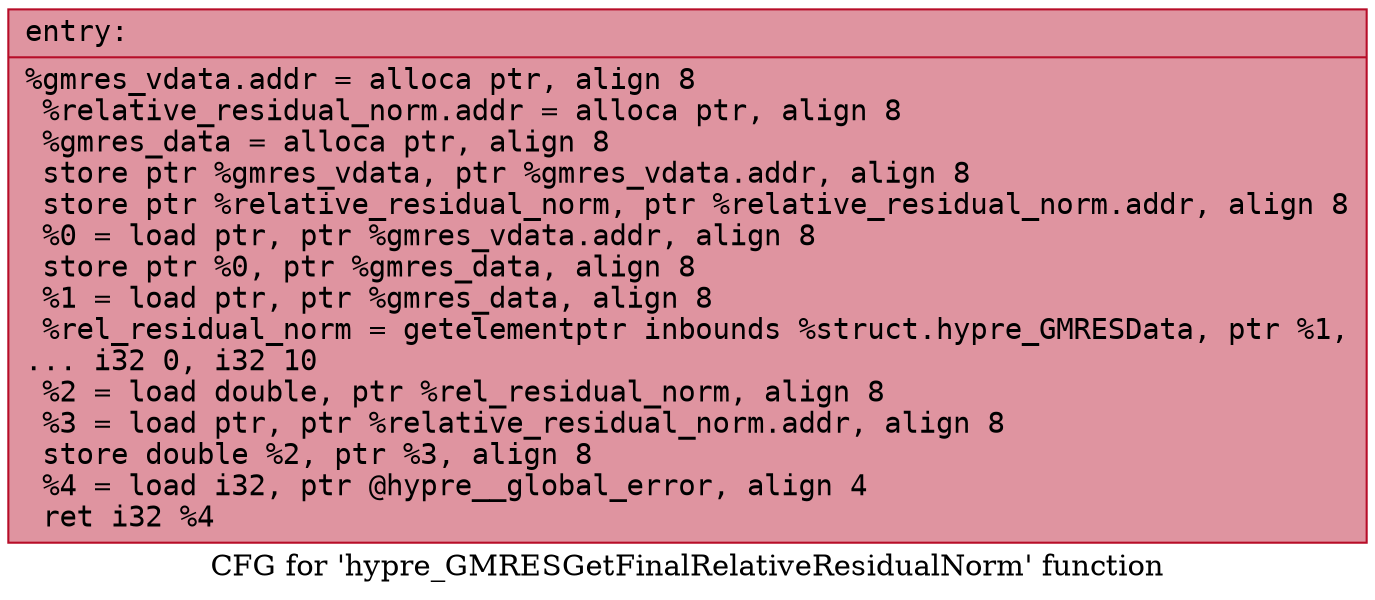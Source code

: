 digraph "CFG for 'hypre_GMRESGetFinalRelativeResidualNorm' function" {
	label="CFG for 'hypre_GMRESGetFinalRelativeResidualNorm' function";

	Node0x56458ac2bdf0 [shape=record,color="#b70d28ff", style=filled, fillcolor="#b70d2870" fontname="Courier",label="{entry:\l|  %gmres_vdata.addr = alloca ptr, align 8\l  %relative_residual_norm.addr = alloca ptr, align 8\l  %gmres_data = alloca ptr, align 8\l  store ptr %gmres_vdata, ptr %gmres_vdata.addr, align 8\l  store ptr %relative_residual_norm, ptr %relative_residual_norm.addr, align 8\l  %0 = load ptr, ptr %gmres_vdata.addr, align 8\l  store ptr %0, ptr %gmres_data, align 8\l  %1 = load ptr, ptr %gmres_data, align 8\l  %rel_residual_norm = getelementptr inbounds %struct.hypre_GMRESData, ptr %1,\l... i32 0, i32 10\l  %2 = load double, ptr %rel_residual_norm, align 8\l  %3 = load ptr, ptr %relative_residual_norm.addr, align 8\l  store double %2, ptr %3, align 8\l  %4 = load i32, ptr @hypre__global_error, align 4\l  ret i32 %4\l}"];
}
